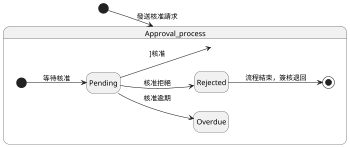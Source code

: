 @startuml

left to right direction
hide empty description
scale 350 width

[*] --> Approval_process: 發送核准請求
state Approval_process{
  [*] --> Pending: 等待核准
  Pending --> Overdue : 核准逾期
  Pending --> Approval_process: ]核准
  Pending --> Rejected: 核准拒絕
  Rejected --> [*]: 流程結束，簽核退回
}

@enduml
